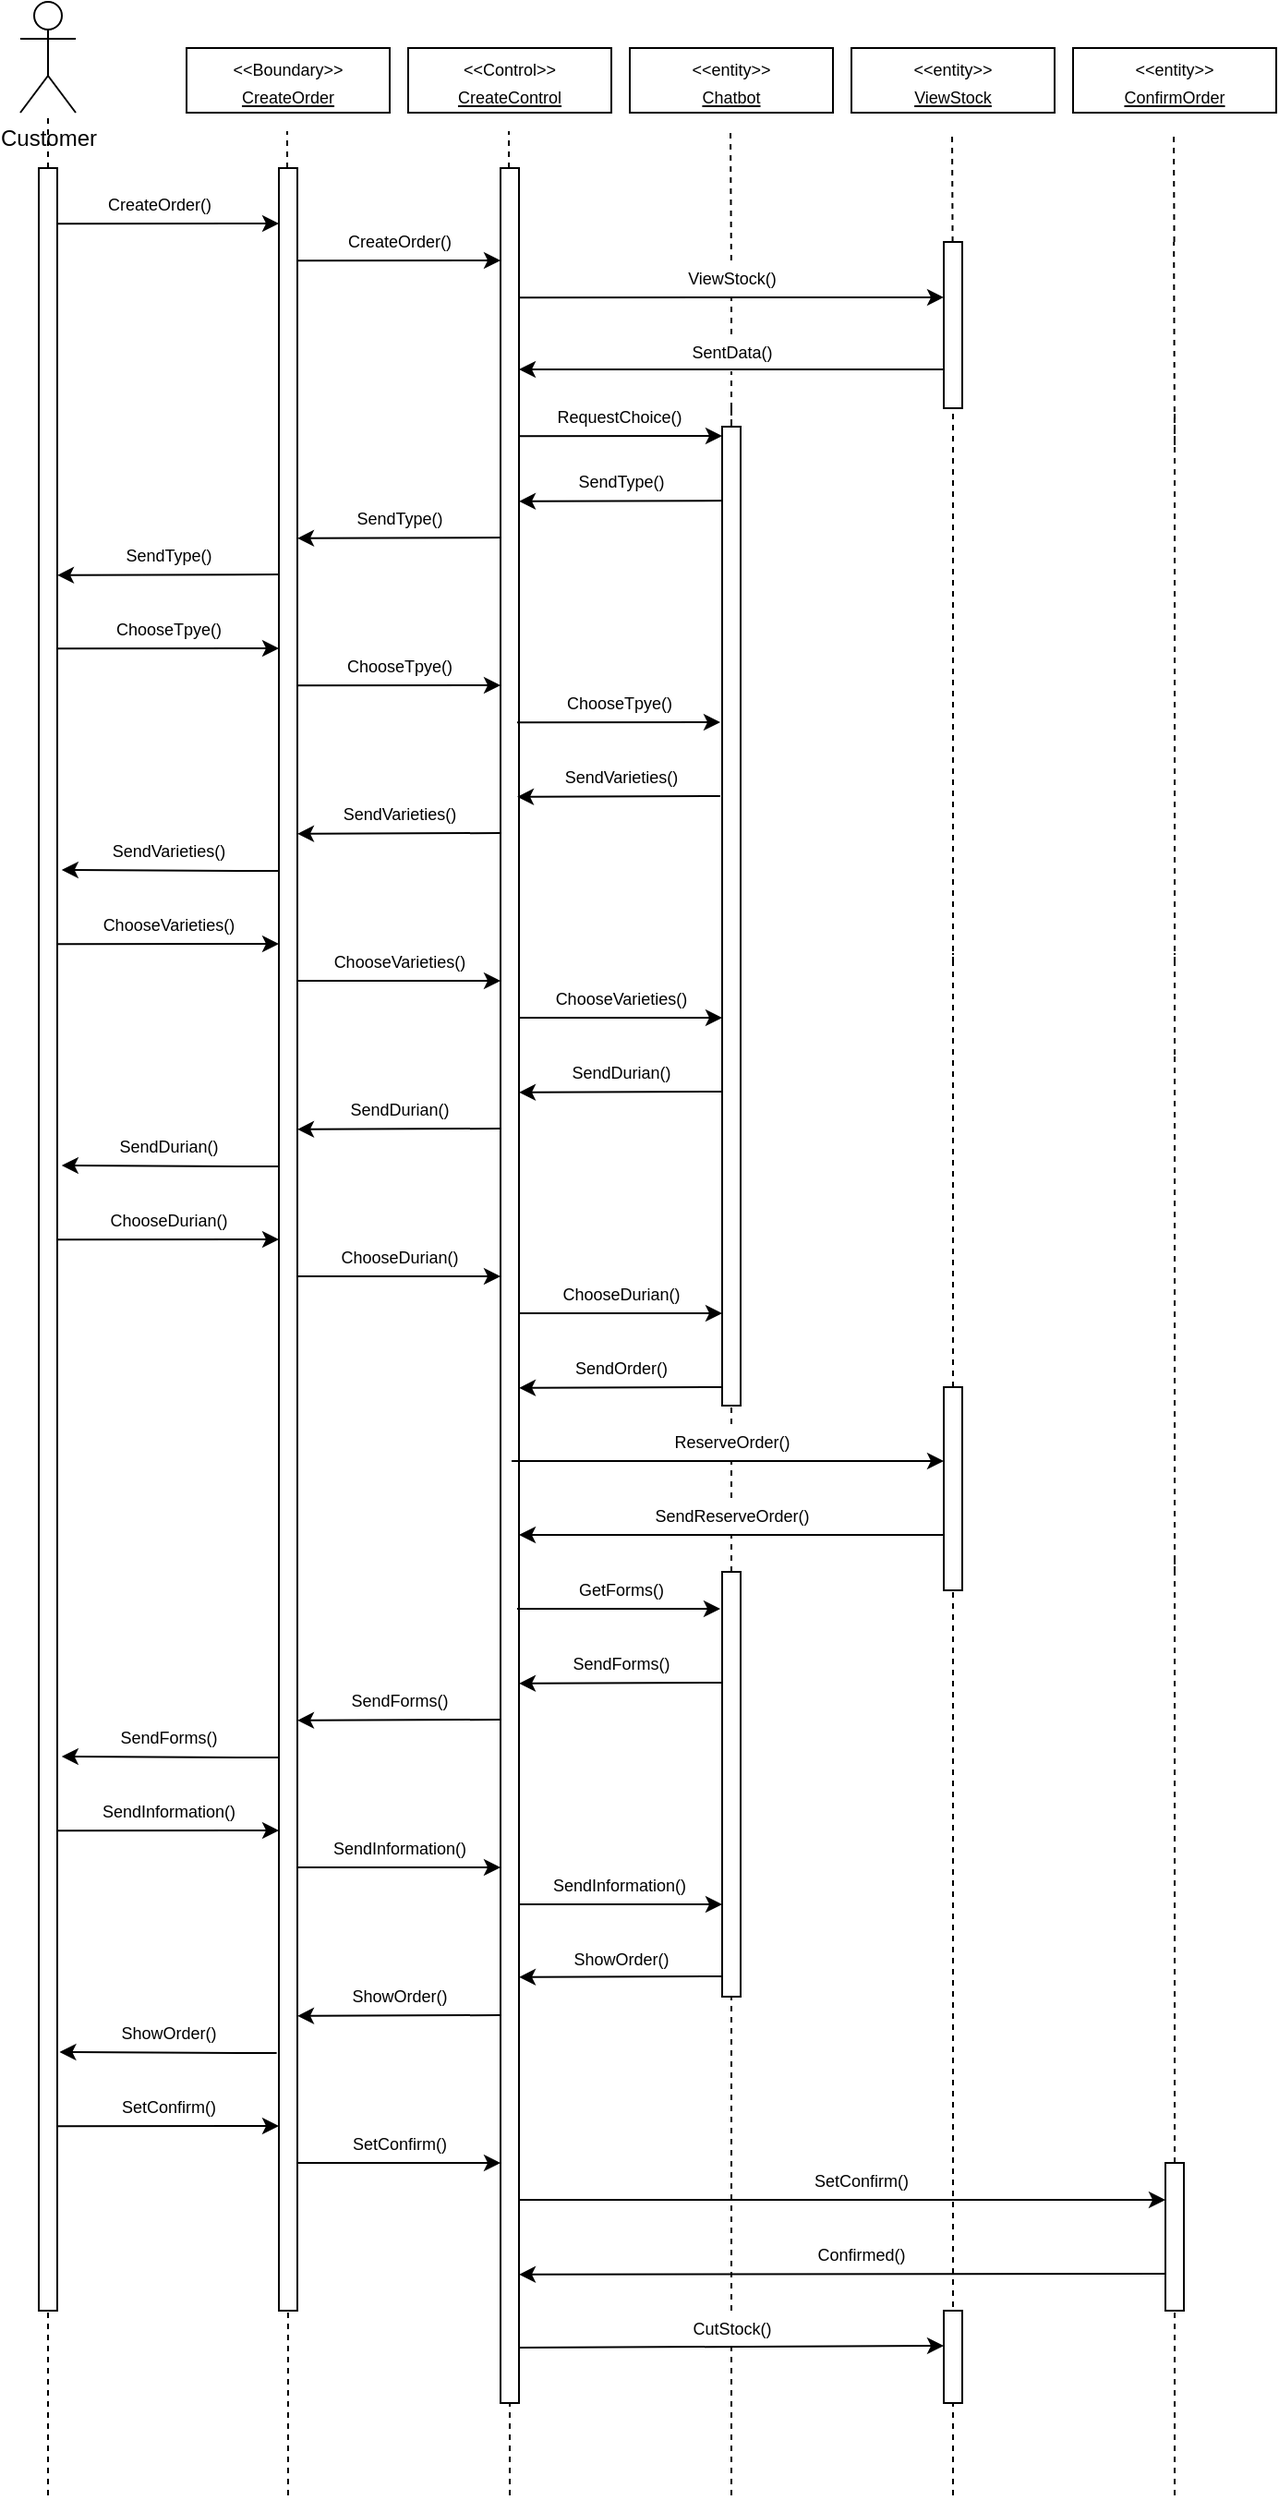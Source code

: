 <mxfile>
    <diagram id="RNaWkuKRxEJbEr7aYnWs" name="Sequence Diagram">
        <mxGraphModel dx="939" dy="439" grid="1" gridSize="10" guides="1" tooltips="1" connect="1" arrows="1" fold="1" page="1" pageScale="1" pageWidth="850" pageHeight="1100" math="0" shadow="0">
            <root>
                <mxCell id="0"/>
                <mxCell id="1" parent="0"/>
                <mxCell id="ga03uyhn2KRXtW5bcROZ-85" value="Customer" style="shape=umlActor;verticalLabelPosition=bottom;verticalAlign=top;html=1;outlineConnect=0;" parent="1" vertex="1">
                    <mxGeometry x="90" y="90" width="30" height="60" as="geometry"/>
                </mxCell>
                <mxCell id="ga03uyhn2KRXtW5bcROZ-86" value="&lt;font style=&quot;font-size: 9px;&quot;&gt;&amp;lt;&amp;lt;Boundary&amp;gt;&amp;gt;&lt;br&gt;&lt;u&gt;CreateOrder&lt;/u&gt;&lt;br&gt;&lt;/font&gt;" style="rounded=0;whiteSpace=wrap;html=1;" parent="1" vertex="1">
                    <mxGeometry x="180.0" y="115" width="110" height="35" as="geometry"/>
                </mxCell>
                <mxCell id="ga03uyhn2KRXtW5bcROZ-87" value="&lt;font style=&quot;font-size: 9px;&quot;&gt;&amp;lt;&amp;lt;Control&amp;gt;&amp;gt;&lt;br&gt;&lt;u&gt;CreateControl&lt;/u&gt;&lt;br&gt;&lt;/font&gt;" style="rounded=0;whiteSpace=wrap;html=1;" parent="1" vertex="1">
                    <mxGeometry x="300" y="115" width="110" height="35" as="geometry"/>
                </mxCell>
                <mxCell id="ga03uyhn2KRXtW5bcROZ-88" value="&lt;font style=&quot;font-size: 9px;&quot;&gt;&amp;lt;&amp;lt;entity&amp;gt;&amp;gt;&lt;br&gt;&lt;u&gt;ViewStock&lt;/u&gt;&lt;br&gt;&lt;/font&gt;" style="rounded=0;whiteSpace=wrap;html=1;" parent="1" vertex="1">
                    <mxGeometry x="540" y="115" width="110" height="35" as="geometry"/>
                </mxCell>
                <mxCell id="ga03uyhn2KRXtW5bcROZ-89" value="" style="endArrow=none;dashed=1;html=1;startArrow=none;" parent="1" source="107" target="ga03uyhn2KRXtW5bcROZ-85" edge="1">
                    <mxGeometry width="50" height="50" relative="1" as="geometry">
                        <mxPoint x="105" y="1200" as="sourcePoint"/>
                        <mxPoint x="135" y="200" as="targetPoint"/>
                    </mxGeometry>
                </mxCell>
                <mxCell id="ga03uyhn2KRXtW5bcROZ-90" value="" style="endArrow=none;dashed=1;html=1;startArrow=none;" parent="1" source="ga03uyhn2KRXtW5bcROZ-117" edge="1">
                    <mxGeometry width="50" height="50" relative="1" as="geometry">
                        <mxPoint x="235" y="620" as="sourcePoint"/>
                        <mxPoint x="234.5" y="160" as="targetPoint"/>
                    </mxGeometry>
                </mxCell>
                <mxCell id="ga03uyhn2KRXtW5bcROZ-91" value="" style="endArrow=none;dashed=1;html=1;startArrow=none;" parent="1" edge="1">
                    <mxGeometry width="50" height="50" relative="1" as="geometry">
                        <mxPoint x="354.523" y="180" as="sourcePoint"/>
                        <mxPoint x="354.5" y="160" as="targetPoint"/>
                    </mxGeometry>
                </mxCell>
                <mxCell id="ga03uyhn2KRXtW5bcROZ-92" value="" style="endArrow=none;dashed=1;html=1;startArrow=none;" parent="1" source="ga03uyhn2KRXtW5bcROZ-104" edge="1">
                    <mxGeometry width="50" height="50" relative="1" as="geometry">
                        <mxPoint x="594.767" y="240" as="sourcePoint"/>
                        <mxPoint x="594.5" y="160" as="targetPoint"/>
                    </mxGeometry>
                </mxCell>
                <mxCell id="ga03uyhn2KRXtW5bcROZ-95" value="" style="endArrow=classic;html=1;fontSize=9;exitX=1.081;exitY=0.094;exitDx=0;exitDy=0;exitPerimeter=0;" parent="1" edge="1">
                    <mxGeometry width="50" height="50" relative="1" as="geometry">
                        <mxPoint x="110" y="210.08" as="sourcePoint"/>
                        <mxPoint x="230" y="210" as="targetPoint"/>
                    </mxGeometry>
                </mxCell>
                <mxCell id="ga03uyhn2KRXtW5bcROZ-96" value="CreateOrder()" style="text;html=1;align=center;verticalAlign=middle;resizable=0;points=[];autosize=1;strokeColor=none;fillColor=none;fontSize=9;" parent="1" vertex="1">
                    <mxGeometry x="125" y="190" width="80" height="20" as="geometry"/>
                </mxCell>
                <mxCell id="ga03uyhn2KRXtW5bcROZ-97" value="" style="endArrow=classic;html=1;fontSize=9;exitX=1.081;exitY=0.094;exitDx=0;exitDy=0;exitPerimeter=0;" parent="1" edge="1">
                    <mxGeometry width="50" height="50" relative="1" as="geometry">
                        <mxPoint x="230" y="230.08" as="sourcePoint"/>
                        <mxPoint x="350" y="230" as="targetPoint"/>
                    </mxGeometry>
                </mxCell>
                <mxCell id="ga03uyhn2KRXtW5bcROZ-98" value="" style="endArrow=none;dashed=1;html=1;" parent="1" edge="1">
                    <mxGeometry width="50" height="50" relative="1" as="geometry">
                        <mxPoint x="235" y="1440" as="sourcePoint"/>
                        <mxPoint x="234.586" y="620" as="targetPoint"/>
                    </mxGeometry>
                </mxCell>
                <mxCell id="ga03uyhn2KRXtW5bcROZ-99" value="" style="endArrow=none;dashed=1;html=1;startArrow=none;" parent="1" target="ga03uyhn2KRXtW5bcROZ-104" edge="1">
                    <mxGeometry width="50" height="50" relative="1" as="geometry">
                        <mxPoint x="595" y="610" as="sourcePoint"/>
                        <mxPoint x="594.902" y="380" as="targetPoint"/>
                    </mxGeometry>
                </mxCell>
                <mxCell id="ga03uyhn2KRXtW5bcROZ-100" value="CreateOrder()" style="text;html=1;align=center;verticalAlign=middle;resizable=0;points=[];autosize=1;strokeColor=none;fillColor=none;fontSize=9;" parent="1" vertex="1">
                    <mxGeometry x="255" y="210" width="80" height="20" as="geometry"/>
                </mxCell>
                <mxCell id="ga03uyhn2KRXtW5bcROZ-101" value="" style="endArrow=classic;html=1;fontSize=9;exitX=1.081;exitY=0.094;exitDx=0;exitDy=0;exitPerimeter=0;entryX=0.333;entryY=1;entryDx=0;entryDy=0;entryPerimeter=0;" parent="1" target="ga03uyhn2KRXtW5bcROZ-104" edge="1">
                    <mxGeometry width="50" height="50" relative="1" as="geometry">
                        <mxPoint x="350" y="250.08" as="sourcePoint"/>
                        <mxPoint x="470" y="250" as="targetPoint"/>
                    </mxGeometry>
                </mxCell>
                <mxCell id="ga03uyhn2KRXtW5bcROZ-102" value="" style="endArrow=none;dashed=1;html=1;" parent="1" edge="1">
                    <mxGeometry width="50" height="50" relative="1" as="geometry">
                        <mxPoint x="355" y="1440" as="sourcePoint"/>
                        <mxPoint x="354.836" y="420" as="targetPoint"/>
                    </mxGeometry>
                </mxCell>
                <mxCell id="ga03uyhn2KRXtW5bcROZ-103" value="" style="endArrow=classic;html=1;fontSize=9;" parent="1" edge="1">
                    <mxGeometry width="50" height="50" relative="1" as="geometry">
                        <mxPoint x="600" y="289" as="sourcePoint"/>
                        <mxPoint x="360" y="289" as="targetPoint"/>
                    </mxGeometry>
                </mxCell>
                <mxCell id="ga03uyhn2KRXtW5bcROZ-111" value="" style="endArrow=classic;html=1;fontSize=9;exitX=1.081;exitY=0.094;exitDx=0;exitDy=0;exitPerimeter=0;" parent="1" edge="1">
                    <mxGeometry width="50" height="50" relative="1" as="geometry">
                        <mxPoint x="110" y="440.08" as="sourcePoint"/>
                        <mxPoint x="230" y="440" as="targetPoint"/>
                    </mxGeometry>
                </mxCell>
                <mxCell id="ga03uyhn2KRXtW5bcROZ-112" value="" style="endArrow=classic;html=1;fontSize=9;exitX=1.081;exitY=0.094;exitDx=0;exitDy=0;exitPerimeter=0;" parent="1" edge="1">
                    <mxGeometry width="50" height="50" relative="1" as="geometry">
                        <mxPoint x="360" y="380" as="sourcePoint"/>
                        <mxPoint x="240" y="380.42" as="targetPoint"/>
                    </mxGeometry>
                </mxCell>
                <mxCell id="ga03uyhn2KRXtW5bcROZ-113" value="" style="endArrow=classic;html=1;fontSize=9;exitX=1.081;exitY=0.094;exitDx=0;exitDy=0;exitPerimeter=0;" parent="1" edge="1">
                    <mxGeometry width="50" height="50" relative="1" as="geometry">
                        <mxPoint x="230" y="460.08" as="sourcePoint"/>
                        <mxPoint x="350" y="460" as="targetPoint"/>
                    </mxGeometry>
                </mxCell>
                <mxCell id="ga03uyhn2KRXtW5bcROZ-115" value="" style="endArrow=none;dashed=1;html=1;startArrow=none;" parent="1" edge="1">
                    <mxGeometry width="50" height="50" relative="1" as="geometry">
                        <mxPoint x="355" y="420" as="sourcePoint"/>
                        <mxPoint x="355" y="620" as="targetPoint"/>
                    </mxGeometry>
                </mxCell>
                <mxCell id="ga03uyhn2KRXtW5bcROZ-116" value="" style="endArrow=none;dashed=1;html=1;startArrow=none;" parent="1" target="ga03uyhn2KRXtW5bcROZ-117" edge="1">
                    <mxGeometry width="50" height="50" relative="1" as="geometry">
                        <mxPoint x="235" y="620" as="sourcePoint"/>
                        <mxPoint x="234.5" y="160" as="targetPoint"/>
                    </mxGeometry>
                </mxCell>
                <mxCell id="ga03uyhn2KRXtW5bcROZ-117" value="" style="rounded=0;whiteSpace=wrap;html=1;direction=south;" parent="1" vertex="1">
                    <mxGeometry x="230" y="180" width="10" height="1160" as="geometry"/>
                </mxCell>
                <mxCell id="ga03uyhn2KRXtW5bcROZ-118" value="" style="endArrow=classic;html=1;fontSize=9;exitX=1.081;exitY=0.094;exitDx=0;exitDy=0;exitPerimeter=0;" parent="1" edge="1">
                    <mxGeometry width="50" height="50" relative="1" as="geometry">
                        <mxPoint x="230" y="400" as="sourcePoint"/>
                        <mxPoint x="110" y="400.42" as="targetPoint"/>
                    </mxGeometry>
                </mxCell>
                <mxCell id="ga03uyhn2KRXtW5bcROZ-120" value="" style="endArrow=none;dashed=1;html=1;startArrow=none;" parent="1" source="71" edge="1">
                    <mxGeometry width="50" height="50" relative="1" as="geometry">
                        <mxPoint x="595" y="1040" as="sourcePoint"/>
                        <mxPoint x="595" y="660" as="targetPoint"/>
                    </mxGeometry>
                </mxCell>
                <mxCell id="ga03uyhn2KRXtW5bcROZ-123" value="" style="endArrow=none;dashed=1;html=1;startArrow=none;" parent="1" edge="1">
                    <mxGeometry width="50" height="50" relative="1" as="geometry">
                        <mxPoint x="595" y="660" as="sourcePoint"/>
                        <mxPoint x="595" y="605" as="targetPoint"/>
                    </mxGeometry>
                </mxCell>
                <mxCell id="ga03uyhn2KRXtW5bcROZ-129" value="" style="endArrow=none;dashed=1;html=1;startArrow=none;" parent="1" source="29" edge="1">
                    <mxGeometry width="50" height="50" relative="1" as="geometry">
                        <mxPoint x="355" y="420" as="sourcePoint"/>
                        <mxPoint x="355" y="180" as="targetPoint"/>
                    </mxGeometry>
                </mxCell>
                <mxCell id="ga03uyhn2KRXtW5bcROZ-134" value="ChooseTpye()" style="text;html=1;align=center;verticalAlign=middle;resizable=0;points=[];autosize=1;strokeColor=none;fillColor=none;fontSize=9;" parent="1" vertex="1">
                    <mxGeometry x="130" y="420" width="80" height="20" as="geometry"/>
                </mxCell>
                <mxCell id="ga03uyhn2KRXtW5bcROZ-135" value="SendType()" style="text;html=1;align=center;verticalAlign=middle;resizable=0;points=[];autosize=1;strokeColor=none;fillColor=none;fontSize=9;" parent="1" vertex="1">
                    <mxGeometry x="135" y="380" width="70" height="20" as="geometry"/>
                </mxCell>
                <mxCell id="ga03uyhn2KRXtW5bcROZ-136" value="SendType()" style="text;html=1;align=center;verticalAlign=middle;resizable=0;points=[];autosize=1;strokeColor=none;fillColor=none;fontSize=9;" parent="1" vertex="1">
                    <mxGeometry x="260" y="360" width="70" height="20" as="geometry"/>
                </mxCell>
                <mxCell id="5" value="" style="endArrow=none;dashed=1;html=1;startArrow=none;" parent="1" source="ga03uyhn2KRXtW5bcROZ-105" edge="1">
                    <mxGeometry width="50" height="50" relative="1" as="geometry">
                        <mxPoint x="475" y="350" as="sourcePoint"/>
                        <mxPoint x="474.5" y="160" as="targetPoint"/>
                    </mxGeometry>
                </mxCell>
                <mxCell id="6" value="" style="endArrow=none;dashed=1;html=1;startArrow=none;" parent="1" edge="1">
                    <mxGeometry width="50" height="50" relative="1" as="geometry">
                        <mxPoint x="475" y="310" as="sourcePoint"/>
                        <mxPoint x="475" y="340" as="targetPoint"/>
                    </mxGeometry>
                </mxCell>
                <mxCell id="8" value="" style="endArrow=none;dashed=1;html=1;startArrow=none;" parent="1" source="76" edge="1">
                    <mxGeometry width="50" height="50" relative="1" as="geometry">
                        <mxPoint x="475" y="1040" as="sourcePoint"/>
                        <mxPoint x="475" y="660" as="targetPoint"/>
                    </mxGeometry>
                </mxCell>
                <mxCell id="9" value="" style="endArrow=none;dashed=1;html=1;startArrow=none;" parent="1" edge="1">
                    <mxGeometry width="50" height="50" relative="1" as="geometry">
                        <mxPoint x="475" y="660" as="sourcePoint"/>
                        <mxPoint x="475" y="605" as="targetPoint"/>
                    </mxGeometry>
                </mxCell>
                <mxCell id="4" value="&lt;font style=&quot;font-size: 9px;&quot;&gt;&amp;lt;&amp;lt;entity&amp;gt;&amp;gt;&lt;br&gt;&lt;u&gt;Chatbot&lt;/u&gt;&lt;br&gt;&lt;/font&gt;" style="rounded=0;whiteSpace=wrap;html=1;" parent="1" vertex="1">
                    <mxGeometry x="420" y="115" width="110" height="35" as="geometry"/>
                </mxCell>
                <mxCell id="18" value="" style="endArrow=none;dashed=1;html=1;startArrow=none;" parent="1" target="ga03uyhn2KRXtW5bcROZ-106" edge="1">
                    <mxGeometry width="50" height="50" relative="1" as="geometry">
                        <mxPoint x="475" y="310" as="sourcePoint"/>
                        <mxPoint x="474.5" y="160" as="targetPoint"/>
                    </mxGeometry>
                </mxCell>
                <mxCell id="ga03uyhn2KRXtW5bcROZ-106" value="SentData()" style="text;html=1;align=center;verticalAlign=middle;resizable=0;points=[];autosize=1;strokeColor=none;fillColor=none;fontSize=9;" parent="1" vertex="1">
                    <mxGeometry x="440" y="270" width="70" height="20" as="geometry"/>
                </mxCell>
                <mxCell id="20" value="" style="endArrow=none;dashed=1;html=1;startArrow=none;" parent="1" source="ga03uyhn2KRXtW5bcROZ-106" target="ga03uyhn2KRXtW5bcROZ-105" edge="1">
                    <mxGeometry width="50" height="50" relative="1" as="geometry">
                        <mxPoint x="474.958" y="270" as="sourcePoint"/>
                        <mxPoint x="474.5" y="160" as="targetPoint"/>
                    </mxGeometry>
                </mxCell>
                <mxCell id="ga03uyhn2KRXtW5bcROZ-105" value="ViewStock()" style="text;html=1;align=center;verticalAlign=middle;resizable=0;points=[];autosize=1;strokeColor=none;fillColor=none;fontSize=9;" parent="1" vertex="1">
                    <mxGeometry x="440" y="230" width="70" height="20" as="geometry"/>
                </mxCell>
                <mxCell id="21" value="" style="endArrow=none;dashed=1;html=1;startArrow=none;" parent="1" target="ga03uyhn2KRXtW5bcROZ-104" edge="1">
                    <mxGeometry width="50" height="50" relative="1" as="geometry">
                        <mxPoint x="594.767" y="240" as="sourcePoint"/>
                        <mxPoint x="594.5" y="160" as="targetPoint"/>
                    </mxGeometry>
                </mxCell>
                <mxCell id="ga03uyhn2KRXtW5bcROZ-104" value="" style="rounded=0;whiteSpace=wrap;html=1;direction=south;" parent="1" vertex="1">
                    <mxGeometry x="590" y="220" width="10" height="90" as="geometry"/>
                </mxCell>
                <mxCell id="23" value="" style="endArrow=none;dashed=1;html=1;startArrow=none;" parent="1" edge="1">
                    <mxGeometry width="50" height="50" relative="1" as="geometry">
                        <mxPoint x="475" y="610" as="sourcePoint"/>
                        <mxPoint x="475" y="435" as="targetPoint"/>
                    </mxGeometry>
                </mxCell>
                <mxCell id="25" value="" style="endArrow=classic;html=1;fontSize=9;exitX=1.081;exitY=0.094;exitDx=0;exitDy=0;exitPerimeter=0;" parent="1" edge="1">
                    <mxGeometry width="50" height="50" relative="1" as="geometry">
                        <mxPoint x="350" y="325.08" as="sourcePoint"/>
                        <mxPoint x="470" y="325" as="targetPoint"/>
                    </mxGeometry>
                </mxCell>
                <mxCell id="26" value="RequestChoice()" style="text;html=1;align=center;verticalAlign=middle;resizable=0;points=[];autosize=1;strokeColor=none;fillColor=none;fontSize=9;" parent="1" vertex="1">
                    <mxGeometry x="369" y="305" width="90" height="20" as="geometry"/>
                </mxCell>
                <mxCell id="27" value="" style="endArrow=none;dashed=1;html=1;startArrow=none;" parent="1" source="33" edge="1">
                    <mxGeometry width="50" height="50" relative="1" as="geometry">
                        <mxPoint x="475" y="440" as="sourcePoint"/>
                        <mxPoint x="475" y="310" as="targetPoint"/>
                    </mxGeometry>
                </mxCell>
                <mxCell id="30" value="" style="endArrow=none;dashed=1;html=1;startArrow=none;" parent="1" target="29" edge="1">
                    <mxGeometry width="50" height="50" relative="1" as="geometry">
                        <mxPoint x="355" y="420" as="sourcePoint"/>
                        <mxPoint x="355" y="180" as="targetPoint"/>
                    </mxGeometry>
                </mxCell>
                <mxCell id="29" value="" style="rounded=0;whiteSpace=wrap;html=1;direction=south;" parent="1" vertex="1">
                    <mxGeometry x="350" y="180" width="10" height="1210" as="geometry"/>
                </mxCell>
                <mxCell id="31" value="" style="endArrow=classic;html=1;fontSize=9;exitX=1.081;exitY=0.094;exitDx=0;exitDy=0;exitPerimeter=0;" parent="1" edge="1">
                    <mxGeometry width="50" height="50" relative="1" as="geometry">
                        <mxPoint x="480" y="360" as="sourcePoint"/>
                        <mxPoint x="360" y="360.42" as="targetPoint"/>
                    </mxGeometry>
                </mxCell>
                <mxCell id="32" value="SendType()" style="text;html=1;align=center;verticalAlign=middle;resizable=0;points=[];autosize=1;strokeColor=none;fillColor=none;fontSize=9;" parent="1" vertex="1">
                    <mxGeometry x="380" y="340" width="70" height="20" as="geometry"/>
                </mxCell>
                <mxCell id="34" value="" style="endArrow=none;dashed=1;html=1;startArrow=none;" parent="1" target="33" edge="1">
                    <mxGeometry width="50" height="50" relative="1" as="geometry">
                        <mxPoint x="475" y="440" as="sourcePoint"/>
                        <mxPoint x="475" y="310" as="targetPoint"/>
                    </mxGeometry>
                </mxCell>
                <mxCell id="33" value="" style="rounded=0;whiteSpace=wrap;html=1;direction=south;" parent="1" vertex="1">
                    <mxGeometry x="470" y="320" width="10" height="530" as="geometry"/>
                </mxCell>
                <mxCell id="36" value="ChooseTpye()" style="text;html=1;align=center;verticalAlign=middle;resizable=0;points=[];autosize=1;strokeColor=none;fillColor=none;fontSize=9;" parent="1" vertex="1">
                    <mxGeometry x="255" y="440" width="80" height="20" as="geometry"/>
                </mxCell>
                <mxCell id="37" value="ChooseTpye()" style="text;html=1;align=center;verticalAlign=middle;resizable=0;points=[];autosize=1;strokeColor=none;fillColor=none;fontSize=9;" parent="1" vertex="1">
                    <mxGeometry x="374" y="460" width="80" height="20" as="geometry"/>
                </mxCell>
                <mxCell id="38" value="" style="endArrow=classic;html=1;fontSize=9;exitX=1.081;exitY=0.094;exitDx=0;exitDy=0;exitPerimeter=0;" parent="1" edge="1">
                    <mxGeometry width="50" height="50" relative="1" as="geometry">
                        <mxPoint x="359" y="480.08" as="sourcePoint"/>
                        <mxPoint x="469" y="480" as="targetPoint"/>
                    </mxGeometry>
                </mxCell>
                <mxCell id="39" value="" style="endArrow=classic;html=1;fontSize=9;" parent="1" edge="1">
                    <mxGeometry width="50" height="50" relative="1" as="geometry">
                        <mxPoint x="469" y="520" as="sourcePoint"/>
                        <mxPoint x="359" y="520.42" as="targetPoint"/>
                    </mxGeometry>
                </mxCell>
                <mxCell id="40" value="SendVarieties()" style="text;html=1;align=center;verticalAlign=middle;resizable=0;points=[];autosize=1;strokeColor=none;fillColor=none;fontSize=9;" parent="1" vertex="1">
                    <mxGeometry x="375" y="500" width="80" height="20" as="geometry"/>
                </mxCell>
                <mxCell id="41" value="SendVarieties()" style="text;html=1;align=center;verticalAlign=middle;resizable=0;points=[];autosize=1;strokeColor=none;fillColor=none;fontSize=9;" parent="1" vertex="1">
                    <mxGeometry x="255" y="520" width="80" height="20" as="geometry"/>
                </mxCell>
                <mxCell id="42" value="" style="endArrow=classic;html=1;fontSize=9;" parent="1" edge="1">
                    <mxGeometry width="50" height="50" relative="1" as="geometry">
                        <mxPoint x="350" y="540" as="sourcePoint"/>
                        <mxPoint x="240" y="540.42" as="targetPoint"/>
                    </mxGeometry>
                </mxCell>
                <mxCell id="44" value="SendVarieties()" style="text;html=1;align=center;verticalAlign=middle;resizable=0;points=[];autosize=1;strokeColor=none;fillColor=none;fontSize=9;" parent="1" vertex="1">
                    <mxGeometry x="130" y="540" width="80" height="20" as="geometry"/>
                </mxCell>
                <mxCell id="46" value="ChooseVarieties()" style="text;html=1;align=center;verticalAlign=middle;resizable=0;points=[];autosize=1;strokeColor=none;fillColor=none;fontSize=9;" parent="1" vertex="1">
                    <mxGeometry x="125" y="580" width="90" height="20" as="geometry"/>
                </mxCell>
                <mxCell id="47" value="" style="endArrow=classic;html=1;fontSize=9;exitX=1.081;exitY=0.094;exitDx=0;exitDy=0;exitPerimeter=0;" parent="1" edge="1">
                    <mxGeometry width="50" height="50" relative="1" as="geometry">
                        <mxPoint x="110" y="600.08" as="sourcePoint"/>
                        <mxPoint x="230" y="600" as="targetPoint"/>
                    </mxGeometry>
                </mxCell>
                <mxCell id="48" value="ChooseVarieties()" style="text;html=1;align=center;verticalAlign=middle;resizable=0;points=[];autosize=1;strokeColor=none;fillColor=none;fontSize=9;" parent="1" vertex="1">
                    <mxGeometry x="250" y="600" width="90" height="20" as="geometry"/>
                </mxCell>
                <mxCell id="49" value="" style="endArrow=classic;html=1;fontSize=9;" parent="1" edge="1">
                    <mxGeometry width="50" height="50" relative="1" as="geometry">
                        <mxPoint x="240" y="620" as="sourcePoint"/>
                        <mxPoint x="350" y="620" as="targetPoint"/>
                    </mxGeometry>
                </mxCell>
                <mxCell id="50" value="ChooseVarieties()" style="text;html=1;align=center;verticalAlign=middle;resizable=0;points=[];autosize=1;strokeColor=none;fillColor=none;fontSize=9;" parent="1" vertex="1">
                    <mxGeometry x="370" y="620" width="90" height="20" as="geometry"/>
                </mxCell>
                <mxCell id="51" value="" style="endArrow=classic;html=1;fontSize=9;" parent="1" edge="1">
                    <mxGeometry width="50" height="50" relative="1" as="geometry">
                        <mxPoint x="360" y="640" as="sourcePoint"/>
                        <mxPoint x="470" y="640" as="targetPoint"/>
                    </mxGeometry>
                </mxCell>
                <mxCell id="52" value="SendDurian()" style="text;html=1;align=center;verticalAlign=middle;resizable=0;points=[];autosize=1;strokeColor=none;fillColor=none;fontSize=9;" parent="1" vertex="1">
                    <mxGeometry x="375" y="660" width="80" height="20" as="geometry"/>
                </mxCell>
                <mxCell id="54" value="" style="endArrow=classic;html=1;fontSize=9;" parent="1" edge="1">
                    <mxGeometry width="50" height="50" relative="1" as="geometry">
                        <mxPoint x="470" y="680" as="sourcePoint"/>
                        <mxPoint x="360" y="680.42" as="targetPoint"/>
                    </mxGeometry>
                </mxCell>
                <mxCell id="55" value="SendDurian()" style="text;html=1;align=center;verticalAlign=middle;resizable=0;points=[];autosize=1;strokeColor=none;fillColor=none;fontSize=9;" parent="1" vertex="1">
                    <mxGeometry x="255" y="680" width="80" height="20" as="geometry"/>
                </mxCell>
                <mxCell id="56" value="" style="endArrow=classic;html=1;fontSize=9;" parent="1" edge="1">
                    <mxGeometry width="50" height="50" relative="1" as="geometry">
                        <mxPoint x="350" y="700" as="sourcePoint"/>
                        <mxPoint x="240" y="700.42" as="targetPoint"/>
                    </mxGeometry>
                </mxCell>
                <mxCell id="57" value="SendDurian()" style="text;html=1;align=center;verticalAlign=middle;resizable=0;points=[];autosize=1;strokeColor=none;fillColor=none;fontSize=9;" parent="1" vertex="1">
                    <mxGeometry x="130" y="700" width="80" height="20" as="geometry"/>
                </mxCell>
                <mxCell id="59" value="" style="endArrow=classic;html=1;fontSize=9;exitX=0.459;exitY=1.24;exitDx=0;exitDy=0;exitPerimeter=0;" parent="1" edge="1">
                    <mxGeometry width="50" height="50" relative="1" as="geometry">
                        <mxPoint x="230.0" y="720.55" as="sourcePoint"/>
                        <mxPoint x="112.4" y="720.0" as="targetPoint"/>
                    </mxGeometry>
                </mxCell>
                <mxCell id="60" value="ChooseDurian()" style="text;html=1;align=center;verticalAlign=middle;resizable=0;points=[];autosize=1;strokeColor=none;fillColor=none;fontSize=9;" parent="1" vertex="1">
                    <mxGeometry x="125" y="740" width="90" height="20" as="geometry"/>
                </mxCell>
                <mxCell id="61" value="" style="endArrow=classic;html=1;fontSize=9;exitX=1.081;exitY=0.094;exitDx=0;exitDy=0;exitPerimeter=0;" parent="1" edge="1">
                    <mxGeometry width="50" height="50" relative="1" as="geometry">
                        <mxPoint x="110" y="760.08" as="sourcePoint"/>
                        <mxPoint x="230" y="760" as="targetPoint"/>
                    </mxGeometry>
                </mxCell>
                <mxCell id="62" value="ChooseDurian()" style="text;html=1;align=center;verticalAlign=middle;resizable=0;points=[];autosize=1;strokeColor=none;fillColor=none;fontSize=9;" parent="1" vertex="1">
                    <mxGeometry x="250" y="760" width="90" height="20" as="geometry"/>
                </mxCell>
                <mxCell id="63" value="" style="endArrow=classic;html=1;fontSize=9;" parent="1" edge="1">
                    <mxGeometry width="50" height="50" relative="1" as="geometry">
                        <mxPoint x="240" y="780" as="sourcePoint"/>
                        <mxPoint x="350" y="780" as="targetPoint"/>
                    </mxGeometry>
                </mxCell>
                <mxCell id="64" value="ChooseDurian()" style="text;html=1;align=center;verticalAlign=middle;resizable=0;points=[];autosize=1;strokeColor=none;fillColor=none;fontSize=9;" parent="1" vertex="1">
                    <mxGeometry x="370" y="780" width="90" height="20" as="geometry"/>
                </mxCell>
                <mxCell id="66" value="" style="endArrow=classic;html=1;fontSize=9;" parent="1" edge="1">
                    <mxGeometry width="50" height="50" relative="1" as="geometry">
                        <mxPoint x="360" y="800" as="sourcePoint"/>
                        <mxPoint x="470" y="800" as="targetPoint"/>
                    </mxGeometry>
                </mxCell>
                <mxCell id="67" value="" style="endArrow=classic;html=1;fontSize=9;" parent="1" edge="1">
                    <mxGeometry width="50" height="50" relative="1" as="geometry">
                        <mxPoint x="470" y="840" as="sourcePoint"/>
                        <mxPoint x="360" y="840.42" as="targetPoint"/>
                    </mxGeometry>
                </mxCell>
                <mxCell id="69" value="" style="endArrow=classic;html=1;fontSize=9;entryX=0.333;entryY=1;entryDx=0;entryDy=0;entryPerimeter=0;" parent="1" edge="1">
                    <mxGeometry width="50" height="50" relative="1" as="geometry">
                        <mxPoint x="356" y="880" as="sourcePoint"/>
                        <mxPoint x="590" y="880" as="targetPoint"/>
                    </mxGeometry>
                </mxCell>
                <mxCell id="70" value="" style="endArrow=classic;html=1;fontSize=9;" parent="1" edge="1">
                    <mxGeometry width="50" height="50" relative="1" as="geometry">
                        <mxPoint x="600" y="920" as="sourcePoint"/>
                        <mxPoint x="360" y="920" as="targetPoint"/>
                    </mxGeometry>
                </mxCell>
                <mxCell id="72" value="" style="endArrow=none;dashed=1;html=1;" parent="1" target="71" edge="1">
                    <mxGeometry width="50" height="50" relative="1" as="geometry">
                        <mxPoint x="595" y="1440" as="sourcePoint"/>
                        <mxPoint x="595" y="660" as="targetPoint"/>
                    </mxGeometry>
                </mxCell>
                <mxCell id="71" value="" style="rounded=0;whiteSpace=wrap;html=1;direction=south;" parent="1" vertex="1">
                    <mxGeometry x="590" y="840" width="10" height="110" as="geometry"/>
                </mxCell>
                <mxCell id="73" value="SendOrder()" style="text;html=1;align=center;verticalAlign=middle;resizable=0;points=[];autosize=1;strokeColor=none;fillColor=none;fontSize=9;" parent="1" vertex="1">
                    <mxGeometry x="380" y="820" width="70" height="20" as="geometry"/>
                </mxCell>
                <mxCell id="79" value="" style="endArrow=none;dashed=1;html=1;startArrow=none;" parent="1" source="81" target="76" edge="1">
                    <mxGeometry width="50" height="50" relative="1" as="geometry">
                        <mxPoint x="475" y="1040" as="sourcePoint"/>
                        <mxPoint x="475" y="660" as="targetPoint"/>
                    </mxGeometry>
                </mxCell>
                <mxCell id="76" value="ReserveOrder()" style="text;html=1;align=center;verticalAlign=middle;resizable=0;points=[];autosize=1;strokeColor=none;fillColor=none;fontSize=9;" parent="1" vertex="1">
                    <mxGeometry x="430" y="860" width="90" height="20" as="geometry"/>
                </mxCell>
                <mxCell id="84" value="" style="endArrow=none;dashed=1;html=1;startArrow=none;" parent="1" source="86" target="81" edge="1">
                    <mxGeometry width="50" height="50" relative="1" as="geometry">
                        <mxPoint x="475" y="1190" as="sourcePoint"/>
                        <mxPoint x="475" y="880" as="targetPoint"/>
                    </mxGeometry>
                </mxCell>
                <mxCell id="81" value="SendReserveOrder()" style="text;html=1;align=center;verticalAlign=middle;resizable=0;points=[];autosize=1;strokeColor=none;fillColor=none;fontSize=9;" parent="1" vertex="1">
                    <mxGeometry x="420" y="900" width="110" height="20" as="geometry"/>
                </mxCell>
                <mxCell id="87" value="" style="endArrow=none;dashed=1;html=1;startArrow=none;" parent="1" source="129" target="86" edge="1">
                    <mxGeometry width="50" height="50" relative="1" as="geometry">
                        <mxPoint x="475" y="1490" as="sourcePoint"/>
                        <mxPoint x="475" y="920" as="targetPoint"/>
                    </mxGeometry>
                </mxCell>
                <mxCell id="86" value="" style="rounded=0;whiteSpace=wrap;html=1;direction=south;" parent="1" vertex="1">
                    <mxGeometry x="470" y="940" width="10" height="230" as="geometry"/>
                </mxCell>
                <mxCell id="88" value="" style="endArrow=classic;html=1;fontSize=9;" parent="1" edge="1">
                    <mxGeometry width="50" height="50" relative="1" as="geometry">
                        <mxPoint x="359" y="960" as="sourcePoint"/>
                        <mxPoint x="469" y="960" as="targetPoint"/>
                    </mxGeometry>
                </mxCell>
                <mxCell id="89" value="GetForms()" style="text;html=1;align=center;verticalAlign=middle;resizable=0;points=[];autosize=1;strokeColor=none;fillColor=none;fontSize=9;" parent="1" vertex="1">
                    <mxGeometry x="380" y="940" width="70" height="20" as="geometry"/>
                </mxCell>
                <mxCell id="90" value="SendForms()" style="text;html=1;align=center;verticalAlign=middle;resizable=0;points=[];autosize=1;strokeColor=none;fillColor=none;fontSize=9;" parent="1" vertex="1">
                    <mxGeometry x="375" y="980" width="80" height="20" as="geometry"/>
                </mxCell>
                <mxCell id="91" value="" style="endArrow=classic;html=1;fontSize=9;" parent="1" edge="1">
                    <mxGeometry width="50" height="50" relative="1" as="geometry">
                        <mxPoint x="470" y="1000" as="sourcePoint"/>
                        <mxPoint x="360" y="1000.42" as="targetPoint"/>
                    </mxGeometry>
                </mxCell>
                <mxCell id="92" value="" style="endArrow=classic;html=1;fontSize=9;exitX=0.459;exitY=1.24;exitDx=0;exitDy=0;exitPerimeter=0;" parent="1" edge="1">
                    <mxGeometry width="50" height="50" relative="1" as="geometry">
                        <mxPoint x="230" y="560.55" as="sourcePoint"/>
                        <mxPoint x="112.4" y="560" as="targetPoint"/>
                    </mxGeometry>
                </mxCell>
                <mxCell id="94" value="" style="endArrow=classic;html=1;fontSize=9;" parent="1" edge="1">
                    <mxGeometry width="50" height="50" relative="1" as="geometry">
                        <mxPoint x="350" y="1020" as="sourcePoint"/>
                        <mxPoint x="240" y="1020.42" as="targetPoint"/>
                    </mxGeometry>
                </mxCell>
                <mxCell id="96" value="" style="endArrow=classic;html=1;fontSize=9;exitX=0.459;exitY=1.24;exitDx=0;exitDy=0;exitPerimeter=0;" parent="1" edge="1">
                    <mxGeometry width="50" height="50" relative="1" as="geometry">
                        <mxPoint x="230" y="1040.55" as="sourcePoint"/>
                        <mxPoint x="112.4" y="1040" as="targetPoint"/>
                    </mxGeometry>
                </mxCell>
                <mxCell id="97" value="SendForms()" style="text;html=1;align=center;verticalAlign=middle;resizable=0;points=[];autosize=1;strokeColor=none;fillColor=none;fontSize=9;" parent="1" vertex="1">
                    <mxGeometry x="255" y="1000" width="80" height="20" as="geometry"/>
                </mxCell>
                <mxCell id="98" value="SendForms()" style="text;html=1;align=center;verticalAlign=middle;resizable=0;points=[];autosize=1;strokeColor=none;fillColor=none;fontSize=9;" parent="1" vertex="1">
                    <mxGeometry x="130" y="1020" width="80" height="20" as="geometry"/>
                </mxCell>
                <mxCell id="100" value="SendInformation()" style="text;html=1;align=center;verticalAlign=middle;resizable=0;points=[];autosize=1;strokeColor=none;fillColor=none;fontSize=9;" parent="1" vertex="1">
                    <mxGeometry x="120" y="1060" width="100" height="20" as="geometry"/>
                </mxCell>
                <mxCell id="101" value="" style="endArrow=classic;html=1;fontSize=9;exitX=1.081;exitY=0.094;exitDx=0;exitDy=0;exitPerimeter=0;" parent="1" edge="1">
                    <mxGeometry width="50" height="50" relative="1" as="geometry">
                        <mxPoint x="110" y="1080.08" as="sourcePoint"/>
                        <mxPoint x="230" y="1080" as="targetPoint"/>
                    </mxGeometry>
                </mxCell>
                <mxCell id="103" value="SendInformation()" style="text;html=1;align=center;verticalAlign=middle;resizable=0;points=[];autosize=1;strokeColor=none;fillColor=none;fontSize=9;" parent="1" vertex="1">
                    <mxGeometry x="245" y="1080" width="100" height="20" as="geometry"/>
                </mxCell>
                <mxCell id="104" value="" style="endArrow=classic;html=1;fontSize=9;" parent="1" edge="1">
                    <mxGeometry width="50" height="50" relative="1" as="geometry">
                        <mxPoint x="240" y="1100" as="sourcePoint"/>
                        <mxPoint x="350" y="1100" as="targetPoint"/>
                    </mxGeometry>
                </mxCell>
                <mxCell id="105" value="SendInformation()" style="text;html=1;align=center;verticalAlign=middle;resizable=0;points=[];autosize=1;strokeColor=none;fillColor=none;fontSize=9;" parent="1" vertex="1">
                    <mxGeometry x="364" y="1100" width="100" height="20" as="geometry"/>
                </mxCell>
                <mxCell id="106" value="" style="endArrow=classic;html=1;fontSize=9;" parent="1" edge="1">
                    <mxGeometry width="50" height="50" relative="1" as="geometry">
                        <mxPoint x="360" y="1120" as="sourcePoint"/>
                        <mxPoint x="470" y="1120" as="targetPoint"/>
                    </mxGeometry>
                </mxCell>
                <mxCell id="108" value="" style="endArrow=none;dashed=1;html=1;startArrow=none;" parent="1" target="107" edge="1">
                    <mxGeometry width="50" height="50" relative="1" as="geometry">
                        <mxPoint x="105" y="1440" as="sourcePoint"/>
                        <mxPoint x="105" y="150" as="targetPoint"/>
                    </mxGeometry>
                </mxCell>
                <mxCell id="107" value="" style="rounded=0;whiteSpace=wrap;html=1;direction=south;" parent="1" vertex="1">
                    <mxGeometry x="100" y="180" width="10" height="1160" as="geometry"/>
                </mxCell>
                <mxCell id="110" value="ShowOrder()" style="text;html=1;align=center;verticalAlign=middle;resizable=0;points=[];autosize=1;strokeColor=none;fillColor=none;fontSize=9;" parent="1" vertex="1">
                    <mxGeometry x="375" y="1140" width="80" height="20" as="geometry"/>
                </mxCell>
                <mxCell id="111" value="" style="endArrow=classic;html=1;fontSize=9;" parent="1" edge="1">
                    <mxGeometry width="50" height="50" relative="1" as="geometry">
                        <mxPoint x="470" y="1159" as="sourcePoint"/>
                        <mxPoint x="360" y="1159.42" as="targetPoint"/>
                    </mxGeometry>
                </mxCell>
                <mxCell id="112" value="" style="endArrow=classic;html=1;fontSize=9;" parent="1" edge="1">
                    <mxGeometry width="50" height="50" relative="1" as="geometry">
                        <mxPoint x="350" y="1180" as="sourcePoint"/>
                        <mxPoint x="240" y="1180.42" as="targetPoint"/>
                    </mxGeometry>
                </mxCell>
                <mxCell id="113" value="ShowOrder()" style="text;html=1;align=center;verticalAlign=middle;resizable=0;points=[];autosize=1;strokeColor=none;fillColor=none;fontSize=9;" parent="1" vertex="1">
                    <mxGeometry x="255" y="1160" width="80" height="20" as="geometry"/>
                </mxCell>
                <mxCell id="114" value="ShowOrder()" style="text;html=1;align=center;verticalAlign=middle;resizable=0;points=[];autosize=1;strokeColor=none;fillColor=none;fontSize=9;" parent="1" vertex="1">
                    <mxGeometry x="130" y="1180" width="80" height="20" as="geometry"/>
                </mxCell>
                <mxCell id="116" value="" style="endArrow=classic;html=1;fontSize=9;exitX=0.459;exitY=1.24;exitDx=0;exitDy=0;exitPerimeter=0;" parent="1" edge="1">
                    <mxGeometry width="50" height="50" relative="1" as="geometry">
                        <mxPoint x="228.8" y="1200.55" as="sourcePoint"/>
                        <mxPoint x="111.2" y="1200" as="targetPoint"/>
                    </mxGeometry>
                </mxCell>
                <mxCell id="118" value="SetConfirm()" style="text;html=1;align=center;verticalAlign=middle;resizable=0;points=[];autosize=1;strokeColor=none;fillColor=none;fontSize=9;" parent="1" vertex="1">
                    <mxGeometry x="135" y="1220" width="70" height="20" as="geometry"/>
                </mxCell>
                <mxCell id="119" value="" style="endArrow=classic;html=1;fontSize=9;exitX=1.081;exitY=0.094;exitDx=0;exitDy=0;exitPerimeter=0;" parent="1" edge="1">
                    <mxGeometry width="50" height="50" relative="1" as="geometry">
                        <mxPoint x="110" y="1240.08" as="sourcePoint"/>
                        <mxPoint x="230" y="1240" as="targetPoint"/>
                    </mxGeometry>
                </mxCell>
                <mxCell id="123" value="" style="endArrow=classic;html=1;fontSize=9;" parent="1" edge="1">
                    <mxGeometry width="50" height="50" relative="1" as="geometry">
                        <mxPoint x="240" y="1260" as="sourcePoint"/>
                        <mxPoint x="350" y="1260" as="targetPoint"/>
                    </mxGeometry>
                </mxCell>
                <mxCell id="128" value="" style="rounded=0;whiteSpace=wrap;html=1;direction=south;" parent="1" vertex="1">
                    <mxGeometry x="590" y="1340" width="10" height="50" as="geometry"/>
                </mxCell>
                <mxCell id="130" value="" style="endArrow=none;dashed=1;html=1;" parent="1" target="129" edge="1">
                    <mxGeometry width="50" height="50" relative="1" as="geometry">
                        <mxPoint x="475" y="1440" as="sourcePoint"/>
                        <mxPoint x="475" y="1340" as="targetPoint"/>
                    </mxGeometry>
                </mxCell>
                <mxCell id="129" value="CutStock()" style="text;html=1;align=center;verticalAlign=middle;resizable=0;points=[];autosize=1;strokeColor=none;fillColor=none;fontSize=9;" parent="1" vertex="1">
                    <mxGeometry x="440" y="1340" width="70" height="20" as="geometry"/>
                </mxCell>
                <mxCell id="131" value="" style="endArrow=classic;html=1;fontSize=9;entryX=0.333;entryY=1;entryDx=0;entryDy=0;entryPerimeter=0;" parent="1" edge="1">
                    <mxGeometry width="50" height="50" relative="1" as="geometry">
                        <mxPoint x="360" y="1360" as="sourcePoint"/>
                        <mxPoint x="590" y="1359" as="targetPoint"/>
                    </mxGeometry>
                </mxCell>
                <mxCell id="osTkiTJk4CAb8E28aG8k-131" value="&lt;font style=&quot;font-size: 9px;&quot;&gt;&amp;lt;&amp;lt;entity&amp;gt;&amp;gt;&lt;br&gt;&lt;span style=&quot;&quot;&gt;&lt;u&gt;ConfirmOrder&lt;/u&gt;&lt;/span&gt;&lt;br&gt;&lt;/font&gt;" style="rounded=0;whiteSpace=wrap;html=1;" parent="1" vertex="1">
                    <mxGeometry x="660" y="115" width="110" height="35" as="geometry"/>
                </mxCell>
                <mxCell id="osTkiTJk4CAb8E28aG8k-141" value="" style="endArrow=none;dashed=1;html=1;startArrow=none;" parent="1" edge="1">
                    <mxGeometry width="50" height="50" relative="1" as="geometry">
                        <mxPoint x="714.786" y="220" as="sourcePoint"/>
                        <mxPoint x="714.5" y="160" as="targetPoint"/>
                    </mxGeometry>
                </mxCell>
                <mxCell id="osTkiTJk4CAb8E28aG8k-142" value="" style="endArrow=none;dashed=1;html=1;startArrow=none;" parent="1" edge="1">
                    <mxGeometry width="50" height="50" relative="1" as="geometry">
                        <mxPoint x="715" y="610" as="sourcePoint"/>
                        <mxPoint x="715" y="310" as="targetPoint"/>
                    </mxGeometry>
                </mxCell>
                <mxCell id="osTkiTJk4CAb8E28aG8k-143" value="" style="endArrow=none;dashed=1;html=1;startArrow=none;" parent="1" edge="1">
                    <mxGeometry width="50" height="50" relative="1" as="geometry">
                        <mxPoint x="715" y="940" as="sourcePoint"/>
                        <mxPoint x="715" y="660" as="targetPoint"/>
                    </mxGeometry>
                </mxCell>
                <mxCell id="osTkiTJk4CAb8E28aG8k-144" value="" style="endArrow=none;dashed=1;html=1;startArrow=none;" parent="1" edge="1">
                    <mxGeometry width="50" height="50" relative="1" as="geometry">
                        <mxPoint x="715" y="660" as="sourcePoint"/>
                        <mxPoint x="715" y="605" as="targetPoint"/>
                    </mxGeometry>
                </mxCell>
                <mxCell id="osTkiTJk4CAb8E28aG8k-145" value="" style="endArrow=none;dashed=1;html=1;startArrow=none;" parent="1" edge="1">
                    <mxGeometry width="50" height="50" relative="1" as="geometry">
                        <mxPoint x="715" y="330" as="sourcePoint"/>
                        <mxPoint x="714.58" y="220" as="targetPoint"/>
                    </mxGeometry>
                </mxCell>
                <mxCell id="osTkiTJk4CAb8E28aG8k-147" value="" style="endArrow=none;dashed=1;html=1;startArrow=none;" parent="1" source="osTkiTJk4CAb8E28aG8k-151" edge="1">
                    <mxGeometry width="50" height="50" relative="1" as="geometry">
                        <mxPoint x="715" y="1440" as="sourcePoint"/>
                        <mxPoint x="715" y="930" as="targetPoint"/>
                    </mxGeometry>
                </mxCell>
                <mxCell id="osTkiTJk4CAb8E28aG8k-150" value="SetConfirm()" style="text;html=1;align=center;verticalAlign=middle;resizable=0;points=[];autosize=1;strokeColor=none;fillColor=none;fontSize=9;" parent="1" vertex="1">
                    <mxGeometry x="260" y="1240" width="70" height="20" as="geometry"/>
                </mxCell>
                <mxCell id="osTkiTJk4CAb8E28aG8k-152" value="" style="endArrow=none;dashed=1;html=1;" parent="1" target="osTkiTJk4CAb8E28aG8k-151" edge="1">
                    <mxGeometry width="50" height="50" relative="1" as="geometry">
                        <mxPoint x="715" y="1440" as="sourcePoint"/>
                        <mxPoint x="715" y="930" as="targetPoint"/>
                    </mxGeometry>
                </mxCell>
                <mxCell id="osTkiTJk4CAb8E28aG8k-151" value="" style="rounded=0;whiteSpace=wrap;html=1;direction=south;" parent="1" vertex="1">
                    <mxGeometry x="710" y="1260" width="10" height="80" as="geometry"/>
                </mxCell>
                <mxCell id="osTkiTJk4CAb8E28aG8k-157" value="" style="endArrow=classic;html=1;fontSize=9;" parent="1" edge="1">
                    <mxGeometry width="50" height="50" relative="1" as="geometry">
                        <mxPoint x="360" y="1280" as="sourcePoint"/>
                        <mxPoint x="710" y="1280" as="targetPoint"/>
                    </mxGeometry>
                </mxCell>
                <mxCell id="osTkiTJk4CAb8E28aG8k-158" value="SetConfirm()" style="text;html=1;align=center;verticalAlign=middle;resizable=0;points=[];autosize=1;strokeColor=none;fillColor=none;fontSize=9;" parent="1" vertex="1">
                    <mxGeometry x="510" y="1260" width="70" height="20" as="geometry"/>
                </mxCell>
                <mxCell id="osTkiTJk4CAb8E28aG8k-160" value="" style="endArrow=classic;html=1;fontSize=9;exitX=0.75;exitY=1;exitDx=0;exitDy=0;" parent="1" source="osTkiTJk4CAb8E28aG8k-151" edge="1">
                    <mxGeometry width="50" height="50" relative="1" as="geometry">
                        <mxPoint x="680" y="1320" as="sourcePoint"/>
                        <mxPoint x="360" y="1320.42" as="targetPoint"/>
                    </mxGeometry>
                </mxCell>
                <mxCell id="osTkiTJk4CAb8E28aG8k-161" value="Confirmed()" style="text;html=1;align=center;verticalAlign=middle;resizable=0;points=[];autosize=1;strokeColor=none;fillColor=none;fontSize=9;" parent="1" vertex="1">
                    <mxGeometry x="510" y="1300" width="70" height="20" as="geometry"/>
                </mxCell>
            </root>
        </mxGraphModel>
    </diagram>
    <diagram id="Y75Kf4f4q_eGGughY2cu" name="Collaboration Diagram">
        <mxGraphModel dx="986" dy="461" grid="1" gridSize="10" guides="1" tooltips="1" connect="1" arrows="1" fold="1" page="1" pageScale="1" pageWidth="850" pageHeight="1100" math="0" shadow="0">
            <root>
                <mxCell id="0"/>
                <mxCell id="1" parent="0"/>
                <mxCell id="MUIphe6K8FHURnRIAF3P-1" value="Customer" style="shape=umlActor;verticalLabelPosition=bottom;verticalAlign=top;html=1;outlineConnect=0;" parent="1" vertex="1">
                    <mxGeometry x="60" y="370" width="30" height="60" as="geometry"/>
                </mxCell>
                <mxCell id="uBh2QNcPTMAzRvu9zYvO-1" value="CreateOrder" style="shape=umlBoundary;whiteSpace=wrap;html=1;" parent="1" vertex="1">
                    <mxGeometry x="210" y="360" width="100" height="80" as="geometry"/>
                </mxCell>
                <mxCell id="uBh2QNcPTMAzRvu9zYvO-4" value="ChatBot" style="ellipse;shape=umlEntity;whiteSpace=wrap;html=1;" parent="1" vertex="1">
                    <mxGeometry x="450.0" y="40" width="80" height="80" as="geometry"/>
                </mxCell>
                <mxCell id="Un_AS0-pB90K3cMa7t4U-5" value="" style="endArrow=none;html=1;entryX=0.5;entryY=0.5;entryDx=0;entryDy=0;entryPerimeter=0;exitX=0.008;exitY=0.503;exitDx=0;exitDy=0;exitPerimeter=0;" edge="1" parent="1" source="uBh2QNcPTMAzRvu9zYvO-1" target="MUIphe6K8FHURnRIAF3P-1">
                    <mxGeometry width="50" height="50" relative="1" as="geometry">
                        <mxPoint x="130" y="460" as="sourcePoint"/>
                        <mxPoint x="180" y="410" as="targetPoint"/>
                    </mxGeometry>
                </mxCell>
                <mxCell id="Un_AS0-pB90K3cMa7t4U-9" value="" style="endArrow=none;html=1;entryX=1.008;entryY=0.483;entryDx=0;entryDy=0;entryPerimeter=0;exitX=0.008;exitY=0.503;exitDx=0;exitDy=0;exitPerimeter=0;" edge="1" parent="1" target="uBh2QNcPTMAzRvu9zYvO-1">
                    <mxGeometry width="50" height="50" relative="1" as="geometry">
                        <mxPoint x="450.0" y="399.74" as="sourcePoint"/>
                        <mxPoint x="314.2" y="399.5" as="targetPoint"/>
                    </mxGeometry>
                </mxCell>
                <mxCell id="Un_AS0-pB90K3cMa7t4U-10" value="" style="endArrow=none;html=1;entryX=0.5;entryY=0.5;entryDx=0;entryDy=0;entryPerimeter=0;" edge="1" parent="1">
                    <mxGeometry width="50" height="50" relative="1" as="geometry">
                        <mxPoint x="700" y="400" as="sourcePoint"/>
                        <mxPoint x="530" y="399.5" as="targetPoint"/>
                    </mxGeometry>
                </mxCell>
                <mxCell id="Un_AS0-pB90K3cMa7t4U-11" value="ViewStock" style="ellipse;shape=umlEntity;whiteSpace=wrap;html=1;" vertex="1" parent="1">
                    <mxGeometry x="680" y="360" width="80" height="80" as="geometry"/>
                </mxCell>
                <mxCell id="Un_AS0-pB90K3cMa7t4U-13" value="" style="endArrow=none;html=1;exitX=0.5;exitY=0.149;exitDx=0;exitDy=0;exitPerimeter=0;" edge="1" parent="1" source="Un_AS0-pB90K3cMa7t4U-16" target="uBh2QNcPTMAzRvu9zYvO-4">
                    <mxGeometry width="50" height="50" relative="1" as="geometry">
                        <mxPoint x="490" y="264.22" as="sourcePoint"/>
                        <mxPoint x="530" y="180" as="targetPoint"/>
                    </mxGeometry>
                </mxCell>
                <mxCell id="Un_AS0-pB90K3cMa7t4U-14" value="" style="endArrow=none;html=1;exitX=0.5;exitY=0;exitDx=0;exitDy=0;" edge="1" parent="1" source="Un_AS0-pB90K3cMa7t4U-15">
                    <mxGeometry width="50" height="50" relative="1" as="geometry">
                        <mxPoint x="489.5" y="574.22" as="sourcePoint"/>
                        <mxPoint x="489.5" y="430" as="targetPoint"/>
                    </mxGeometry>
                </mxCell>
                <mxCell id="Un_AS0-pB90K3cMa7t4U-15" value="ConfirmOrder" style="ellipse;shape=umlEntity;whiteSpace=wrap;html=1;" vertex="1" parent="1">
                    <mxGeometry x="450" y="580" width="80" height="80" as="geometry"/>
                </mxCell>
                <mxCell id="Un_AS0-pB90K3cMa7t4U-16" value="CreateControl" style="ellipse;shape=umlControl;whiteSpace=wrap;html=1;" vertex="1" parent="1">
                    <mxGeometry x="450.0" y="350" width="80" height="90" as="geometry"/>
                </mxCell>
                <mxCell id="uWea9SCXxeVd7uDbKpxR-1" value="" style="endArrow=classic;html=1;fontSize=9;" edge="1" parent="1">
                    <mxGeometry width="50" height="50" relative="1" as="geometry">
                        <mxPoint x="100" y="390" as="sourcePoint"/>
                        <mxPoint x="200" y="390" as="targetPoint"/>
                    </mxGeometry>
                </mxCell>
                <mxCell id="uWea9SCXxeVd7uDbKpxR-2" value="" style="endArrow=classic;html=1;fontSize=9;exitX=1.081;exitY=0.094;exitDx=0;exitDy=0;exitPerimeter=0;" edge="1" parent="1">
                    <mxGeometry width="50" height="50" relative="1" as="geometry">
                        <mxPoint x="320" y="390.08" as="sourcePoint"/>
                        <mxPoint x="440" y="390" as="targetPoint"/>
                    </mxGeometry>
                </mxCell>
                <mxCell id="uWea9SCXxeVd7uDbKpxR-3" value="" style="endArrow=classic;html=1;fontSize=9;exitX=1.081;exitY=0.094;exitDx=0;exitDy=0;exitPerimeter=0;" edge="1" parent="1">
                    <mxGeometry width="50" height="50" relative="1" as="geometry">
                        <mxPoint x="540" y="390.08" as="sourcePoint"/>
                        <mxPoint x="660" y="390" as="targetPoint"/>
                    </mxGeometry>
                </mxCell>
                <mxCell id="uWea9SCXxeVd7uDbKpxR-4" value="" style="endArrow=classic;html=1;fontSize=9;" edge="1" parent="1">
                    <mxGeometry width="50" height="50" relative="1" as="geometry">
                        <mxPoint x="480" y="350" as="sourcePoint"/>
                        <mxPoint x="480" y="129.92" as="targetPoint"/>
                    </mxGeometry>
                </mxCell>
                <mxCell id="uWea9SCXxeVd7uDbKpxR-5" value="" style="endArrow=classic;html=1;fontSize=9;exitX=1.081;exitY=0.094;exitDx=0;exitDy=0;exitPerimeter=0;entryX=0.625;entryY=0;entryDx=0;entryDy=0;entryPerimeter=0;" edge="1" parent="1" target="Un_AS0-pB90K3cMa7t4U-16">
                    <mxGeometry width="50" height="50" relative="1" as="geometry">
                        <mxPoint x="500" y="130.08" as="sourcePoint"/>
                        <mxPoint x="620" y="130" as="targetPoint"/>
                    </mxGeometry>
                </mxCell>
                <mxCell id="uWea9SCXxeVd7uDbKpxR-7" value="" style="endArrow=classic;html=1;fontSize=9;exitX=1.081;exitY=0.094;exitDx=0;exitDy=0;exitPerimeter=0;" edge="1" parent="1">
                    <mxGeometry width="50" height="50" relative="1" as="geometry">
                        <mxPoint x="480" y="570" as="sourcePoint"/>
                        <mxPoint x="480" y="449.92" as="targetPoint"/>
                    </mxGeometry>
                </mxCell>
                <mxCell id="vIsUGnYjeyWR5nqQjUpX-2" value="SetConfirm()" style="text;html=1;align=center;verticalAlign=middle;resizable=0;points=[];autosize=1;strokeColor=none;fillColor=none;fontSize=9;" vertex="1" parent="1">
                    <mxGeometry x="500" y="500" width="70" height="20" as="geometry"/>
                </mxCell>
                <mxCell id="vIsUGnYjeyWR5nqQjUpX-4" value="Confirmed()" style="text;html=1;align=center;verticalAlign=middle;resizable=0;points=[];autosize=1;strokeColor=none;fillColor=none;fontSize=9;" vertex="1" parent="1">
                    <mxGeometry x="410" y="500" width="70" height="20" as="geometry"/>
                </mxCell>
                <mxCell id="uWea9SCXxeVd7uDbKpxR-8" value="" style="endArrow=classic;html=1;fontSize=9;exitX=1.081;exitY=0.094;exitDx=0;exitDy=0;exitPerimeter=0;entryX=0.625;entryY=0;entryDx=0;entryDy=0;entryPerimeter=0;" edge="1" parent="1">
                    <mxGeometry width="50" height="50" relative="1" as="geometry">
                        <mxPoint x="500" y="450" as="sourcePoint"/>
                        <mxPoint x="500" y="569.92" as="targetPoint"/>
                    </mxGeometry>
                </mxCell>
                <mxCell id="uWea9SCXxeVd7uDbKpxR-9" value="" style="endArrow=classic;html=1;fontSize=9;" edge="1" parent="1">
                    <mxGeometry width="50" height="50" relative="1" as="geometry">
                        <mxPoint x="660" y="410" as="sourcePoint"/>
                        <mxPoint x="540" y="410" as="targetPoint"/>
                    </mxGeometry>
                </mxCell>
                <mxCell id="uWea9SCXxeVd7uDbKpxR-10" value="" style="endArrow=classic;html=1;fontSize=9;" edge="1" parent="1">
                    <mxGeometry width="50" height="50" relative="1" as="geometry">
                        <mxPoint x="440" y="410" as="sourcePoint"/>
                        <mxPoint x="320" y="410" as="targetPoint"/>
                    </mxGeometry>
                </mxCell>
                <mxCell id="uWea9SCXxeVd7uDbKpxR-11" value="" style="endArrow=classic;html=1;fontSize=9;" edge="1" parent="1">
                    <mxGeometry width="50" height="50" relative="1" as="geometry">
                        <mxPoint x="200" y="410" as="sourcePoint"/>
                        <mxPoint x="100" y="410" as="targetPoint"/>
                    </mxGeometry>
                </mxCell>
                <mxCell id="-u9hTili4GrJwT_OY7ov-1" value="2.1.SentData()&lt;br&gt;SendReserveOrder()" style="text;html=1;align=left;verticalAlign=middle;resizable=0;points=[];autosize=1;strokeColor=none;fillColor=none;fontSize=9;" vertex="1" parent="1">
                    <mxGeometry x="540" y="410" width="110" height="40" as="geometry"/>
                </mxCell>
                <mxCell id="-u9hTili4GrJwT_OY7ov-2" value="2. ViewStock()&lt;br&gt;ReserveOrder()&lt;br&gt;CutStock()" style="text;html=1;align=left;verticalAlign=middle;resizable=0;points=[];autosize=1;strokeColor=none;fillColor=none;fontSize=9;" vertex="1" parent="1">
                    <mxGeometry x="550" y="335" width="90" height="50" as="geometry"/>
                </mxCell>
                <mxCell id="cuDeF6JDOxNH5qxNK8lC-1" value="1. CreateOrder()&lt;br&gt;4. ChooseTpye()&lt;br&gt;6. ChooseVarieties()" style="text;html=1;align=left;verticalAlign=middle;resizable=0;points=[];autosize=1;strokeColor=none;fillColor=none;fontSize=9;" vertex="1" parent="1">
                    <mxGeometry x="105" y="330" width="100" height="50" as="geometry"/>
                </mxCell>
                <mxCell id="GXf_9yQOvV_jir32JExM-1" value="1.1 CreateOrder()&lt;br&gt;4.1 ChooseTpye()&lt;br&gt;6.1 ChooseVarieties()" style="text;html=1;align=left;verticalAlign=middle;resizable=0;points=[];autosize=1;strokeColor=none;fillColor=none;fontSize=9;" vertex="1" parent="1">
                    <mxGeometry x="325" y="330" width="110" height="50" as="geometry"/>
                </mxCell>
                <mxCell id="OuBaIrrbZaKWNwU3vuSv-1" value="3 RequestChoice()&lt;br&gt;4.2 ChooseTpye()&lt;br&gt;6.2 ChooseVarieties()" style="text;html=1;align=left;verticalAlign=middle;resizable=0;points=[];autosize=1;strokeColor=none;fillColor=none;fontSize=9;" vertex="1" parent="1">
                    <mxGeometry x="370" y="160" width="110" height="50" as="geometry"/>
                </mxCell>
                <mxCell id="4X5n9Lfky0MZglpiEUMI-1" value="3.1 SendType()&lt;br&gt;5. SendVarieties()&lt;br&gt;7.&amp;nbsp;&lt;span style=&quot;text-align: center;&quot;&gt;SendDurian()&lt;/span&gt;" style="text;html=1;align=left;verticalAlign=middle;resizable=0;points=[];autosize=1;strokeColor=none;fillColor=none;fontSize=9;" vertex="1" parent="1">
                    <mxGeometry x="520" y="155" width="90" height="50" as="geometry"/>
                </mxCell>
                <mxCell id="LAoilq3IOThFhljV5zhz-1" value="3.2 SendType()" style="text;html=1;align=center;verticalAlign=middle;resizable=0;points=[];autosize=1;strokeColor=none;fillColor=none;fontSize=9;" vertex="1" parent="1">
                    <mxGeometry x="330" y="430" width="90" height="20" as="geometry"/>
                </mxCell>
                <mxCell id="LAoilq3IOThFhljV5zhz-4" value="3.3 SendType()" style="text;html=1;align=center;verticalAlign=middle;resizable=0;points=[];autosize=1;strokeColor=none;fillColor=none;fontSize=9;" vertex="1" parent="1">
                    <mxGeometry x="110" y="410" width="90" height="20" as="geometry"/>
                </mxCell>
                <mxCell id="Y22ujSx_AEUsnDoEsRnC-2" value="5.1 SendVarieties()" style="text;html=1;align=center;verticalAlign=middle;resizable=0;points=[];autosize=1;strokeColor=none;fillColor=none;fontSize=9;" vertex="1" parent="1">
                    <mxGeometry x="325" y="480" width="100" height="20" as="geometry"/>
                </mxCell>
                <mxCell id="Y22ujSx_AEUsnDoEsRnC-3" value="5.2 SendVarieties()" style="text;html=1;align=center;verticalAlign=middle;resizable=0;points=[];autosize=1;strokeColor=none;fillColor=none;fontSize=9;" vertex="1" parent="1">
                    <mxGeometry x="105" y="430" width="100" height="20" as="geometry"/>
                </mxCell>
            </root>
        </mxGraphModel>
    </diagram>
</mxfile>